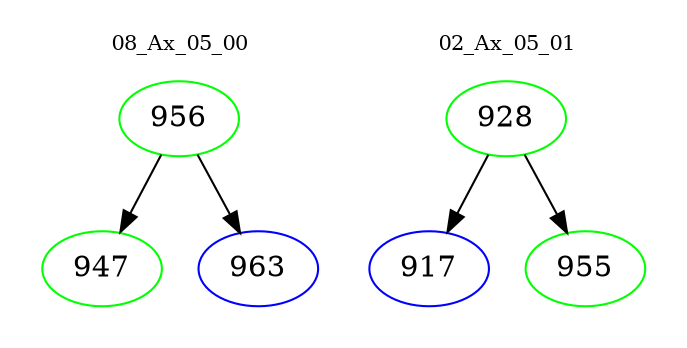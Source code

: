 digraph{
subgraph cluster_0 {
color = white
label = "08_Ax_05_00";
fontsize=10;
T0_956 [label="956", color="green"]
T0_956 -> T0_947 [color="black"]
T0_947 [label="947", color="green"]
T0_956 -> T0_963 [color="black"]
T0_963 [label="963", color="blue"]
}
subgraph cluster_1 {
color = white
label = "02_Ax_05_01";
fontsize=10;
T1_928 [label="928", color="green"]
T1_928 -> T1_917 [color="black"]
T1_917 [label="917", color="blue"]
T1_928 -> T1_955 [color="black"]
T1_955 [label="955", color="green"]
}
}
